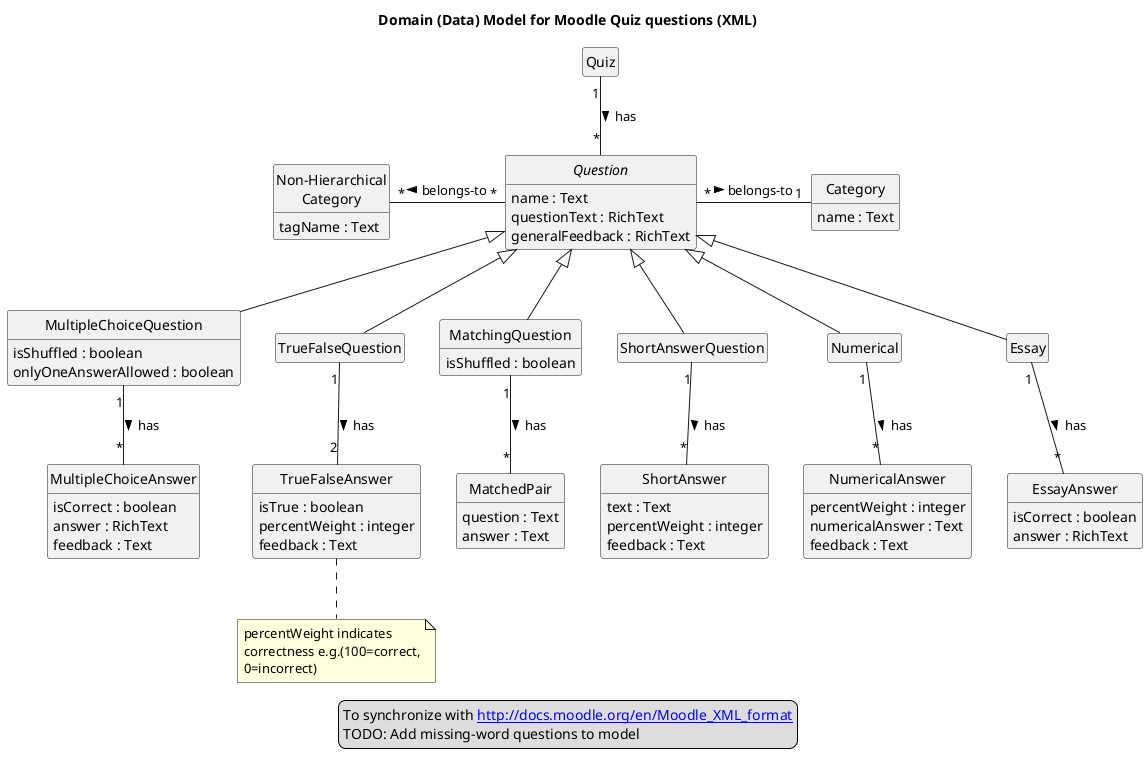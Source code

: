 @startuml
skinparam style strictuml
hide methods
hide empty members
title Domain (Data) Model for Moodle Quiz questions (XML)
class "Quiz" as Q {
}
class "Category" as C {
 name : Text
}

class "Non-Hierarchical\nCategory" as NHC {
  tagName : Text
}

abstract class "Question" as AQ {
  name : Text
  questionText : RichText
  generalFeedback : RichText
}
class "MultipleChoiceQuestion" as MCQ  extends AQ {
  isShuffled : boolean
 onlyOneAnswerAllowed : boolean
}

class "MultipleChoiceAnswer" as MCA   {
 isCorrect : boolean
 answer : RichText
 feedback : Text
}
MCQ "1" -- "*" MCA : has >

class "TrueFalseQuestion" as TFQ extends AQ {
}

class "TrueFalseAnswer" as TFA {
 isTrue : boolean
 percentWeight : integer
 feedback : Text
}

note bottom
percentWeight indicates 
correctness e.g.(100=correct,
0=incorrect)
end note

TFQ "1" -- "2" TFA : has >



class "MatchingQuestion" as MQ extends AQ {
isShuffled : boolean
}
class "MatchedPair" as SQ {
 question : Text
 answer : Text
}
MQ "1" -- "*" SQ : has >

class "ShortAnswerQuestion" as SAQ extends AQ {
}

class "ShortAnswer" as SA {
 text : Text 
 percentWeight : integer
 feedback : Text
}

SAQ "1" -- "*" SA : has >

class "Numerical" as NQ extends AQ {
}
class "NumericalAnswer" as NA {
 percentWeight : integer
 numericalAnswer : Text
 feedback : Text
}

NQ "1" -- "*" NA : has >

class "Essay" as EQ extends AQ {
}
class "EssayAnswer" as EA {
 isCorrect : boolean
 answer : RichText
}
EQ "1" -- "*" EA : has >

Q "1" -- "*" AQ : has >
AQ "*" - "1" C : belongs-to >
AQ "*" -left- "*" NHC : belongs-to >

legend center
To synchronize with [[http://docs.moodle.org/en/Moodle_XML_format]]
TODO: Add missing-word questions to model
endlegend

@enduml